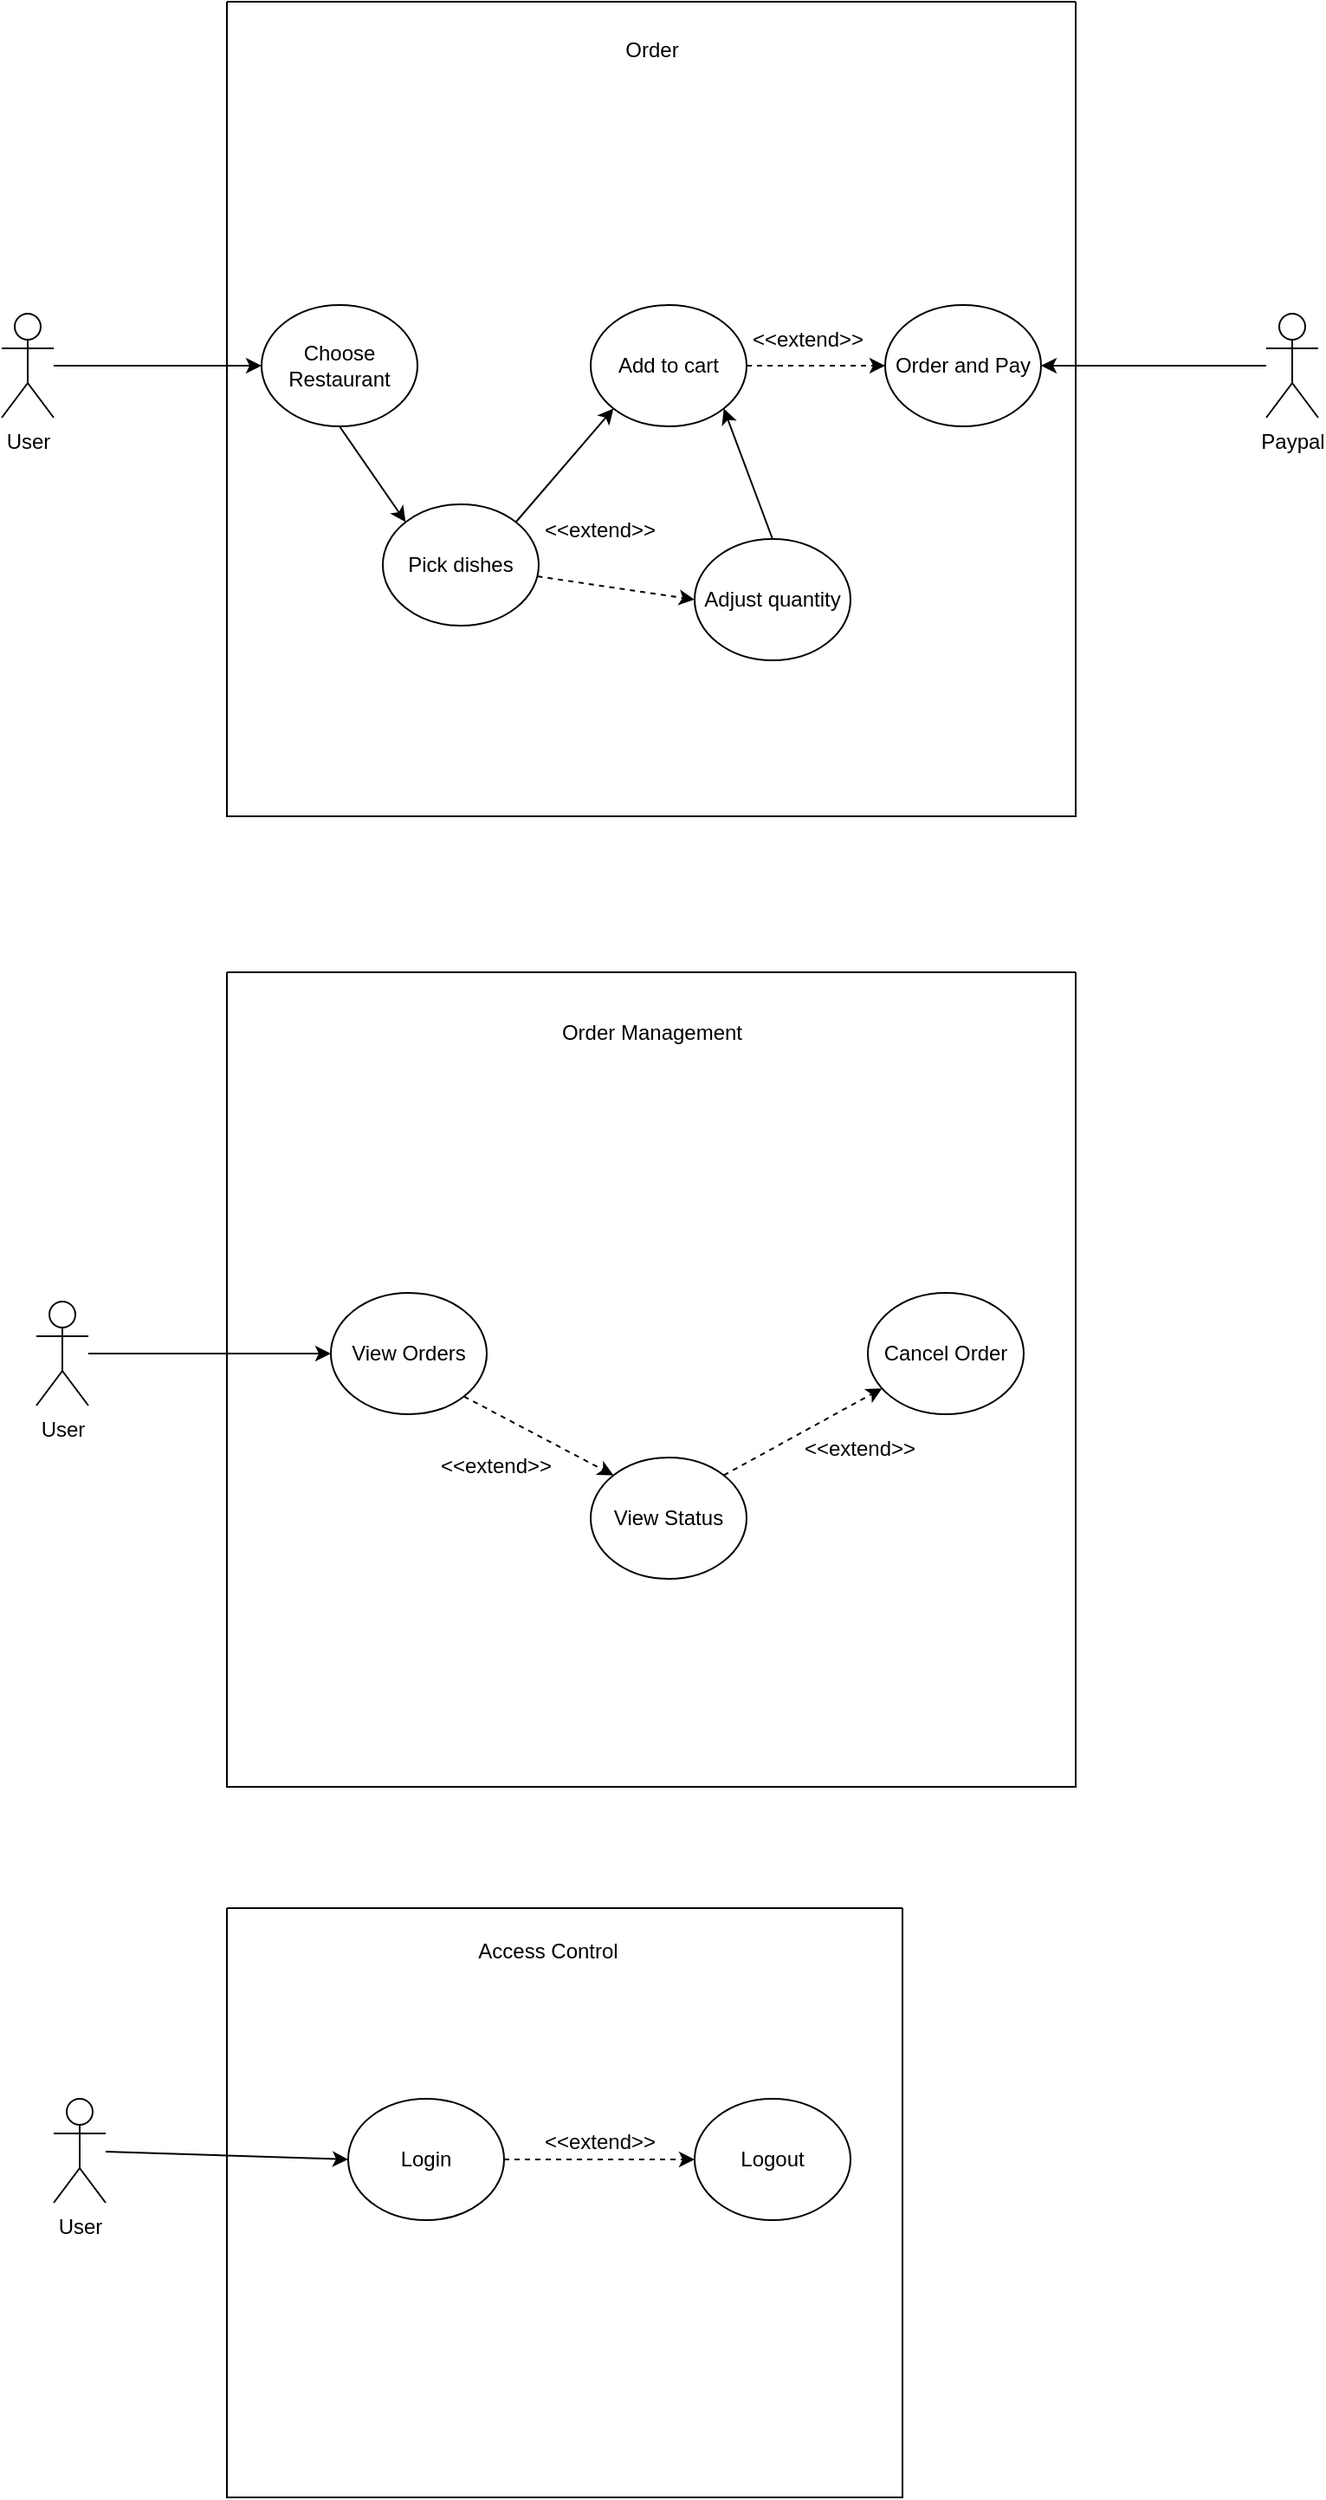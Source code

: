 <mxfile version="24.7.16">
  <diagram name="Page-1" id="mSVlHit8UouSsQJ7FHQR">
    <mxGraphModel dx="1678" dy="919" grid="1" gridSize="10" guides="1" tooltips="1" connect="1" arrows="1" fold="1" page="1" pageScale="1" pageWidth="850" pageHeight="1100" math="0" shadow="0">
      <root>
        <mxCell id="0" />
        <mxCell id="1" parent="0" />
        <mxCell id="4XnCa2Ve68tpd8KsoyeB-1" value="User" style="shape=umlActor;verticalLabelPosition=bottom;verticalAlign=top;html=1;outlineConnect=0;" vertex="1" parent="1">
          <mxGeometry x="160" y="200" width="30" height="60" as="geometry" />
        </mxCell>
        <mxCell id="4XnCa2Ve68tpd8KsoyeB-2" value="Paypal" style="shape=umlActor;verticalLabelPosition=bottom;verticalAlign=top;html=1;outlineConnect=0;" vertex="1" parent="1">
          <mxGeometry x="890" y="200" width="30" height="60" as="geometry" />
        </mxCell>
        <mxCell id="4XnCa2Ve68tpd8KsoyeB-4" value="" style="swimlane;startSize=0;" vertex="1" parent="1">
          <mxGeometry x="290" y="20" width="490" height="470" as="geometry" />
        </mxCell>
        <mxCell id="4XnCa2Ve68tpd8KsoyeB-5" value="Order&lt;div&gt;&lt;br&gt;&lt;/div&gt;" style="text;html=1;align=center;verticalAlign=middle;resizable=0;points=[];autosize=1;strokeColor=none;fillColor=none;" vertex="1" parent="4XnCa2Ve68tpd8KsoyeB-4">
          <mxGeometry x="220" y="15" width="50" height="40" as="geometry" />
        </mxCell>
        <mxCell id="4XnCa2Ve68tpd8KsoyeB-6" value="Choose Restaurant" style="ellipse;whiteSpace=wrap;html=1;" vertex="1" parent="4XnCa2Ve68tpd8KsoyeB-4">
          <mxGeometry x="20" y="175" width="90" height="70" as="geometry" />
        </mxCell>
        <mxCell id="4XnCa2Ve68tpd8KsoyeB-7" value="Pick dishes" style="ellipse;whiteSpace=wrap;html=1;" vertex="1" parent="4XnCa2Ve68tpd8KsoyeB-4">
          <mxGeometry x="90" y="290" width="90" height="70" as="geometry" />
        </mxCell>
        <mxCell id="4XnCa2Ve68tpd8KsoyeB-9" value="" style="endArrow=classic;html=1;rounded=0;exitX=0.5;exitY=1;exitDx=0;exitDy=0;entryX=0;entryY=0;entryDx=0;entryDy=0;" edge="1" parent="4XnCa2Ve68tpd8KsoyeB-4" source="4XnCa2Ve68tpd8KsoyeB-6" target="4XnCa2Ve68tpd8KsoyeB-7">
          <mxGeometry width="50" height="50" relative="1" as="geometry">
            <mxPoint x="130" y="260" as="sourcePoint" />
            <mxPoint x="180" y="210" as="targetPoint" />
          </mxGeometry>
        </mxCell>
        <mxCell id="4XnCa2Ve68tpd8KsoyeB-10" value="" style="endArrow=classic;html=1;rounded=0;entryX=0;entryY=0.5;entryDx=0;entryDy=0;dashed=1;" edge="1" parent="4XnCa2Ve68tpd8KsoyeB-4" source="4XnCa2Ve68tpd8KsoyeB-7" target="4XnCa2Ve68tpd8KsoyeB-62">
          <mxGeometry width="50" height="50" relative="1" as="geometry">
            <mxPoint x="70" y="304.44" as="sourcePoint" />
            <mxPoint x="-40" y="365.551" as="targetPoint" />
          </mxGeometry>
        </mxCell>
        <mxCell id="4XnCa2Ve68tpd8KsoyeB-15" style="edgeStyle=orthogonalEdgeStyle;rounded=0;orthogonalLoop=1;jettySize=auto;html=1;dashed=1;" edge="1" parent="4XnCa2Ve68tpd8KsoyeB-4" source="4XnCa2Ve68tpd8KsoyeB-11" target="4XnCa2Ve68tpd8KsoyeB-13">
          <mxGeometry relative="1" as="geometry" />
        </mxCell>
        <mxCell id="4XnCa2Ve68tpd8KsoyeB-11" value="Add to cart" style="ellipse;whiteSpace=wrap;html=1;" vertex="1" parent="4XnCa2Ve68tpd8KsoyeB-4">
          <mxGeometry x="210" y="175" width="90" height="70" as="geometry" />
        </mxCell>
        <mxCell id="4XnCa2Ve68tpd8KsoyeB-13" value="Order and Pay" style="ellipse;whiteSpace=wrap;html=1;" vertex="1" parent="4XnCa2Ve68tpd8KsoyeB-4">
          <mxGeometry x="380" y="175" width="90" height="70" as="geometry" />
        </mxCell>
        <mxCell id="4XnCa2Ve68tpd8KsoyeB-58" value="&amp;lt;&amp;lt;extend&amp;gt;&amp;gt;" style="text;html=1;align=center;verticalAlign=middle;resizable=0;points=[];autosize=1;strokeColor=none;fillColor=none;" vertex="1" parent="4XnCa2Ve68tpd8KsoyeB-4">
          <mxGeometry x="290" y="180" width="90" height="30" as="geometry" />
        </mxCell>
        <mxCell id="4XnCa2Ve68tpd8KsoyeB-62" value="Adjust quantity" style="ellipse;whiteSpace=wrap;html=1;" vertex="1" parent="4XnCa2Ve68tpd8KsoyeB-4">
          <mxGeometry x="270" y="310" width="90" height="70" as="geometry" />
        </mxCell>
        <mxCell id="4XnCa2Ve68tpd8KsoyeB-74" value="&amp;lt;&amp;lt;extend&amp;gt;&amp;gt;" style="text;html=1;align=center;verticalAlign=middle;resizable=0;points=[];autosize=1;strokeColor=none;fillColor=none;" vertex="1" parent="4XnCa2Ve68tpd8KsoyeB-4">
          <mxGeometry x="170" y="290" width="90" height="30" as="geometry" />
        </mxCell>
        <mxCell id="4XnCa2Ve68tpd8KsoyeB-75" value="" style="endArrow=classic;html=1;rounded=0;exitX=1;exitY=0;exitDx=0;exitDy=0;entryX=0;entryY=1;entryDx=0;entryDy=0;" edge="1" parent="4XnCa2Ve68tpd8KsoyeB-4" source="4XnCa2Ve68tpd8KsoyeB-7" target="4XnCa2Ve68tpd8KsoyeB-11">
          <mxGeometry width="50" height="50" relative="1" as="geometry">
            <mxPoint x="75" y="255" as="sourcePoint" />
            <mxPoint x="113" y="310" as="targetPoint" />
          </mxGeometry>
        </mxCell>
        <mxCell id="4XnCa2Ve68tpd8KsoyeB-76" value="" style="endArrow=classic;html=1;rounded=0;exitX=0.5;exitY=0;exitDx=0;exitDy=0;entryX=1;entryY=1;entryDx=0;entryDy=0;" edge="1" parent="4XnCa2Ve68tpd8KsoyeB-4" source="4XnCa2Ve68tpd8KsoyeB-62" target="4XnCa2Ve68tpd8KsoyeB-11">
          <mxGeometry width="50" height="50" relative="1" as="geometry">
            <mxPoint x="177" y="310" as="sourcePoint" />
            <mxPoint x="300" y="270" as="targetPoint" />
          </mxGeometry>
        </mxCell>
        <mxCell id="4XnCa2Ve68tpd8KsoyeB-8" value="" style="endArrow=classic;html=1;rounded=0;entryX=0;entryY=0.5;entryDx=0;entryDy=0;" edge="1" parent="1" source="4XnCa2Ve68tpd8KsoyeB-1" target="4XnCa2Ve68tpd8KsoyeB-6">
          <mxGeometry width="50" height="50" relative="1" as="geometry">
            <mxPoint x="400" y="330" as="sourcePoint" />
            <mxPoint x="450" y="280" as="targetPoint" />
          </mxGeometry>
        </mxCell>
        <mxCell id="4XnCa2Ve68tpd8KsoyeB-16" value="" style="endArrow=classic;html=1;rounded=0;entryX=1;entryY=0.5;entryDx=0;entryDy=0;" edge="1" parent="1" source="4XnCa2Ve68tpd8KsoyeB-2" target="4XnCa2Ve68tpd8KsoyeB-13">
          <mxGeometry width="50" height="50" relative="1" as="geometry">
            <mxPoint x="740" y="330" as="sourcePoint" />
            <mxPoint x="790" y="280" as="targetPoint" />
          </mxGeometry>
        </mxCell>
        <mxCell id="4XnCa2Ve68tpd8KsoyeB-17" value="" style="swimlane;startSize=0;" vertex="1" parent="1">
          <mxGeometry x="290" y="580" width="490" height="470" as="geometry" />
        </mxCell>
        <mxCell id="4XnCa2Ve68tpd8KsoyeB-18" value="&lt;div&gt;Order Management&lt;/div&gt;" style="text;html=1;align=center;verticalAlign=middle;resizable=0;points=[];autosize=1;strokeColor=none;fillColor=none;" vertex="1" parent="4XnCa2Ve68tpd8KsoyeB-17">
          <mxGeometry x="180" y="20" width="130" height="30" as="geometry" />
        </mxCell>
        <mxCell id="4XnCa2Ve68tpd8KsoyeB-26" value="View Orders" style="ellipse;whiteSpace=wrap;html=1;" vertex="1" parent="4XnCa2Ve68tpd8KsoyeB-17">
          <mxGeometry x="60" y="185" width="90" height="70" as="geometry" />
        </mxCell>
        <mxCell id="4XnCa2Ve68tpd8KsoyeB-29" value="View Status" style="ellipse;whiteSpace=wrap;html=1;" vertex="1" parent="4XnCa2Ve68tpd8KsoyeB-17">
          <mxGeometry x="210" y="280" width="90" height="70" as="geometry" />
        </mxCell>
        <mxCell id="4XnCa2Ve68tpd8KsoyeB-30" value="" style="endArrow=classic;html=1;rounded=0;exitX=1;exitY=1;exitDx=0;exitDy=0;entryX=0;entryY=0;entryDx=0;entryDy=0;dashed=1;" edge="1" parent="4XnCa2Ve68tpd8KsoyeB-17" source="4XnCa2Ve68tpd8KsoyeB-26" target="4XnCa2Ve68tpd8KsoyeB-29">
          <mxGeometry width="50" height="50" relative="1" as="geometry">
            <mxPoint x="120" y="254" as="sourcePoint" />
            <mxPoint x="210" y="110" as="targetPoint" />
          </mxGeometry>
        </mxCell>
        <mxCell id="4XnCa2Ve68tpd8KsoyeB-31" value="Cancel Order" style="ellipse;whiteSpace=wrap;html=1;" vertex="1" parent="4XnCa2Ve68tpd8KsoyeB-17">
          <mxGeometry x="370" y="185" width="90" height="70" as="geometry" />
        </mxCell>
        <mxCell id="4XnCa2Ve68tpd8KsoyeB-32" value="" style="endArrow=classic;html=1;rounded=0;exitX=1;exitY=0;exitDx=0;exitDy=0;dashed=1;" edge="1" parent="4XnCa2Ve68tpd8KsoyeB-17" source="4XnCa2Ve68tpd8KsoyeB-29" target="4XnCa2Ve68tpd8KsoyeB-31">
          <mxGeometry width="50" height="50" relative="1" as="geometry">
            <mxPoint x="160" y="160" as="sourcePoint" />
            <mxPoint x="210" y="110" as="targetPoint" />
          </mxGeometry>
        </mxCell>
        <mxCell id="4XnCa2Ve68tpd8KsoyeB-57" value="&amp;lt;&amp;lt;extend&amp;gt;&amp;gt;" style="text;html=1;align=center;verticalAlign=middle;resizable=0;points=[];autosize=1;strokeColor=none;fillColor=none;" vertex="1" parent="4XnCa2Ve68tpd8KsoyeB-17">
          <mxGeometry x="320" y="260" width="90" height="30" as="geometry" />
        </mxCell>
        <mxCell id="4XnCa2Ve68tpd8KsoyeB-77" value="&amp;lt;&amp;lt;extend&amp;gt;&amp;gt;" style="text;html=1;align=center;verticalAlign=middle;resizable=0;points=[];autosize=1;strokeColor=none;fillColor=none;" vertex="1" parent="4XnCa2Ve68tpd8KsoyeB-17">
          <mxGeometry x="110" y="270" width="90" height="30" as="geometry" />
        </mxCell>
        <mxCell id="4XnCa2Ve68tpd8KsoyeB-28" style="edgeStyle=orthogonalEdgeStyle;rounded=0;orthogonalLoop=1;jettySize=auto;html=1;" edge="1" parent="1" source="4XnCa2Ve68tpd8KsoyeB-27" target="4XnCa2Ve68tpd8KsoyeB-26">
          <mxGeometry relative="1" as="geometry" />
        </mxCell>
        <mxCell id="4XnCa2Ve68tpd8KsoyeB-27" value="User" style="shape=umlActor;verticalLabelPosition=bottom;verticalAlign=top;html=1;outlineConnect=0;" vertex="1" parent="1">
          <mxGeometry x="180" y="770" width="30" height="60" as="geometry" />
        </mxCell>
        <mxCell id="4XnCa2Ve68tpd8KsoyeB-33" value="User" style="shape=umlActor;verticalLabelPosition=bottom;verticalAlign=top;html=1;outlineConnect=0;" vertex="1" parent="1">
          <mxGeometry x="190" y="1230" width="30" height="60" as="geometry" />
        </mxCell>
        <mxCell id="4XnCa2Ve68tpd8KsoyeB-34" value="" style="swimlane;startSize=0;" vertex="1" parent="1">
          <mxGeometry x="290" y="1120" width="390" height="340" as="geometry" />
        </mxCell>
        <mxCell id="4XnCa2Ve68tpd8KsoyeB-35" value="&lt;div&gt;Access Control&lt;/div&gt;" style="text;html=1;align=center;verticalAlign=middle;resizable=0;points=[];autosize=1;strokeColor=none;fillColor=none;" vertex="1" parent="4XnCa2Ve68tpd8KsoyeB-34">
          <mxGeometry x="135" y="10" width="100" height="30" as="geometry" />
        </mxCell>
        <mxCell id="4XnCa2Ve68tpd8KsoyeB-37" value="Login" style="ellipse;whiteSpace=wrap;html=1;" vertex="1" parent="4XnCa2Ve68tpd8KsoyeB-34">
          <mxGeometry x="70" y="110" width="90" height="70" as="geometry" />
        </mxCell>
        <mxCell id="4XnCa2Ve68tpd8KsoyeB-39" value="Logout" style="ellipse;whiteSpace=wrap;html=1;" vertex="1" parent="4XnCa2Ve68tpd8KsoyeB-34">
          <mxGeometry x="270" y="110" width="90" height="70" as="geometry" />
        </mxCell>
        <mxCell id="4XnCa2Ve68tpd8KsoyeB-55" value="" style="endArrow=classic;html=1;rounded=0;entryX=0;entryY=0.5;entryDx=0;entryDy=0;exitX=1;exitY=0.5;exitDx=0;exitDy=0;dashed=1;" edge="1" parent="4XnCa2Ve68tpd8KsoyeB-34" source="4XnCa2Ve68tpd8KsoyeB-37" target="4XnCa2Ve68tpd8KsoyeB-39">
          <mxGeometry width="50" height="50" relative="1" as="geometry">
            <mxPoint x="60" y="330" as="sourcePoint" />
            <mxPoint x="110" y="280" as="targetPoint" />
          </mxGeometry>
        </mxCell>
        <mxCell id="4XnCa2Ve68tpd8KsoyeB-56" value="&amp;lt;&amp;lt;extend&amp;gt;&amp;gt;" style="text;html=1;align=center;verticalAlign=middle;resizable=0;points=[];autosize=1;strokeColor=none;fillColor=none;" vertex="1" parent="4XnCa2Ve68tpd8KsoyeB-34">
          <mxGeometry x="170" y="120" width="90" height="30" as="geometry" />
        </mxCell>
        <mxCell id="4XnCa2Ve68tpd8KsoyeB-52" value="" style="endArrow=classic;html=1;rounded=0;entryX=0;entryY=0.5;entryDx=0;entryDy=0;" edge="1" parent="1" source="4XnCa2Ve68tpd8KsoyeB-33" target="4XnCa2Ve68tpd8KsoyeB-37">
          <mxGeometry width="50" height="50" relative="1" as="geometry">
            <mxPoint x="230" y="1290" as="sourcePoint" />
            <mxPoint x="400" y="1400" as="targetPoint" />
          </mxGeometry>
        </mxCell>
      </root>
    </mxGraphModel>
  </diagram>
</mxfile>
